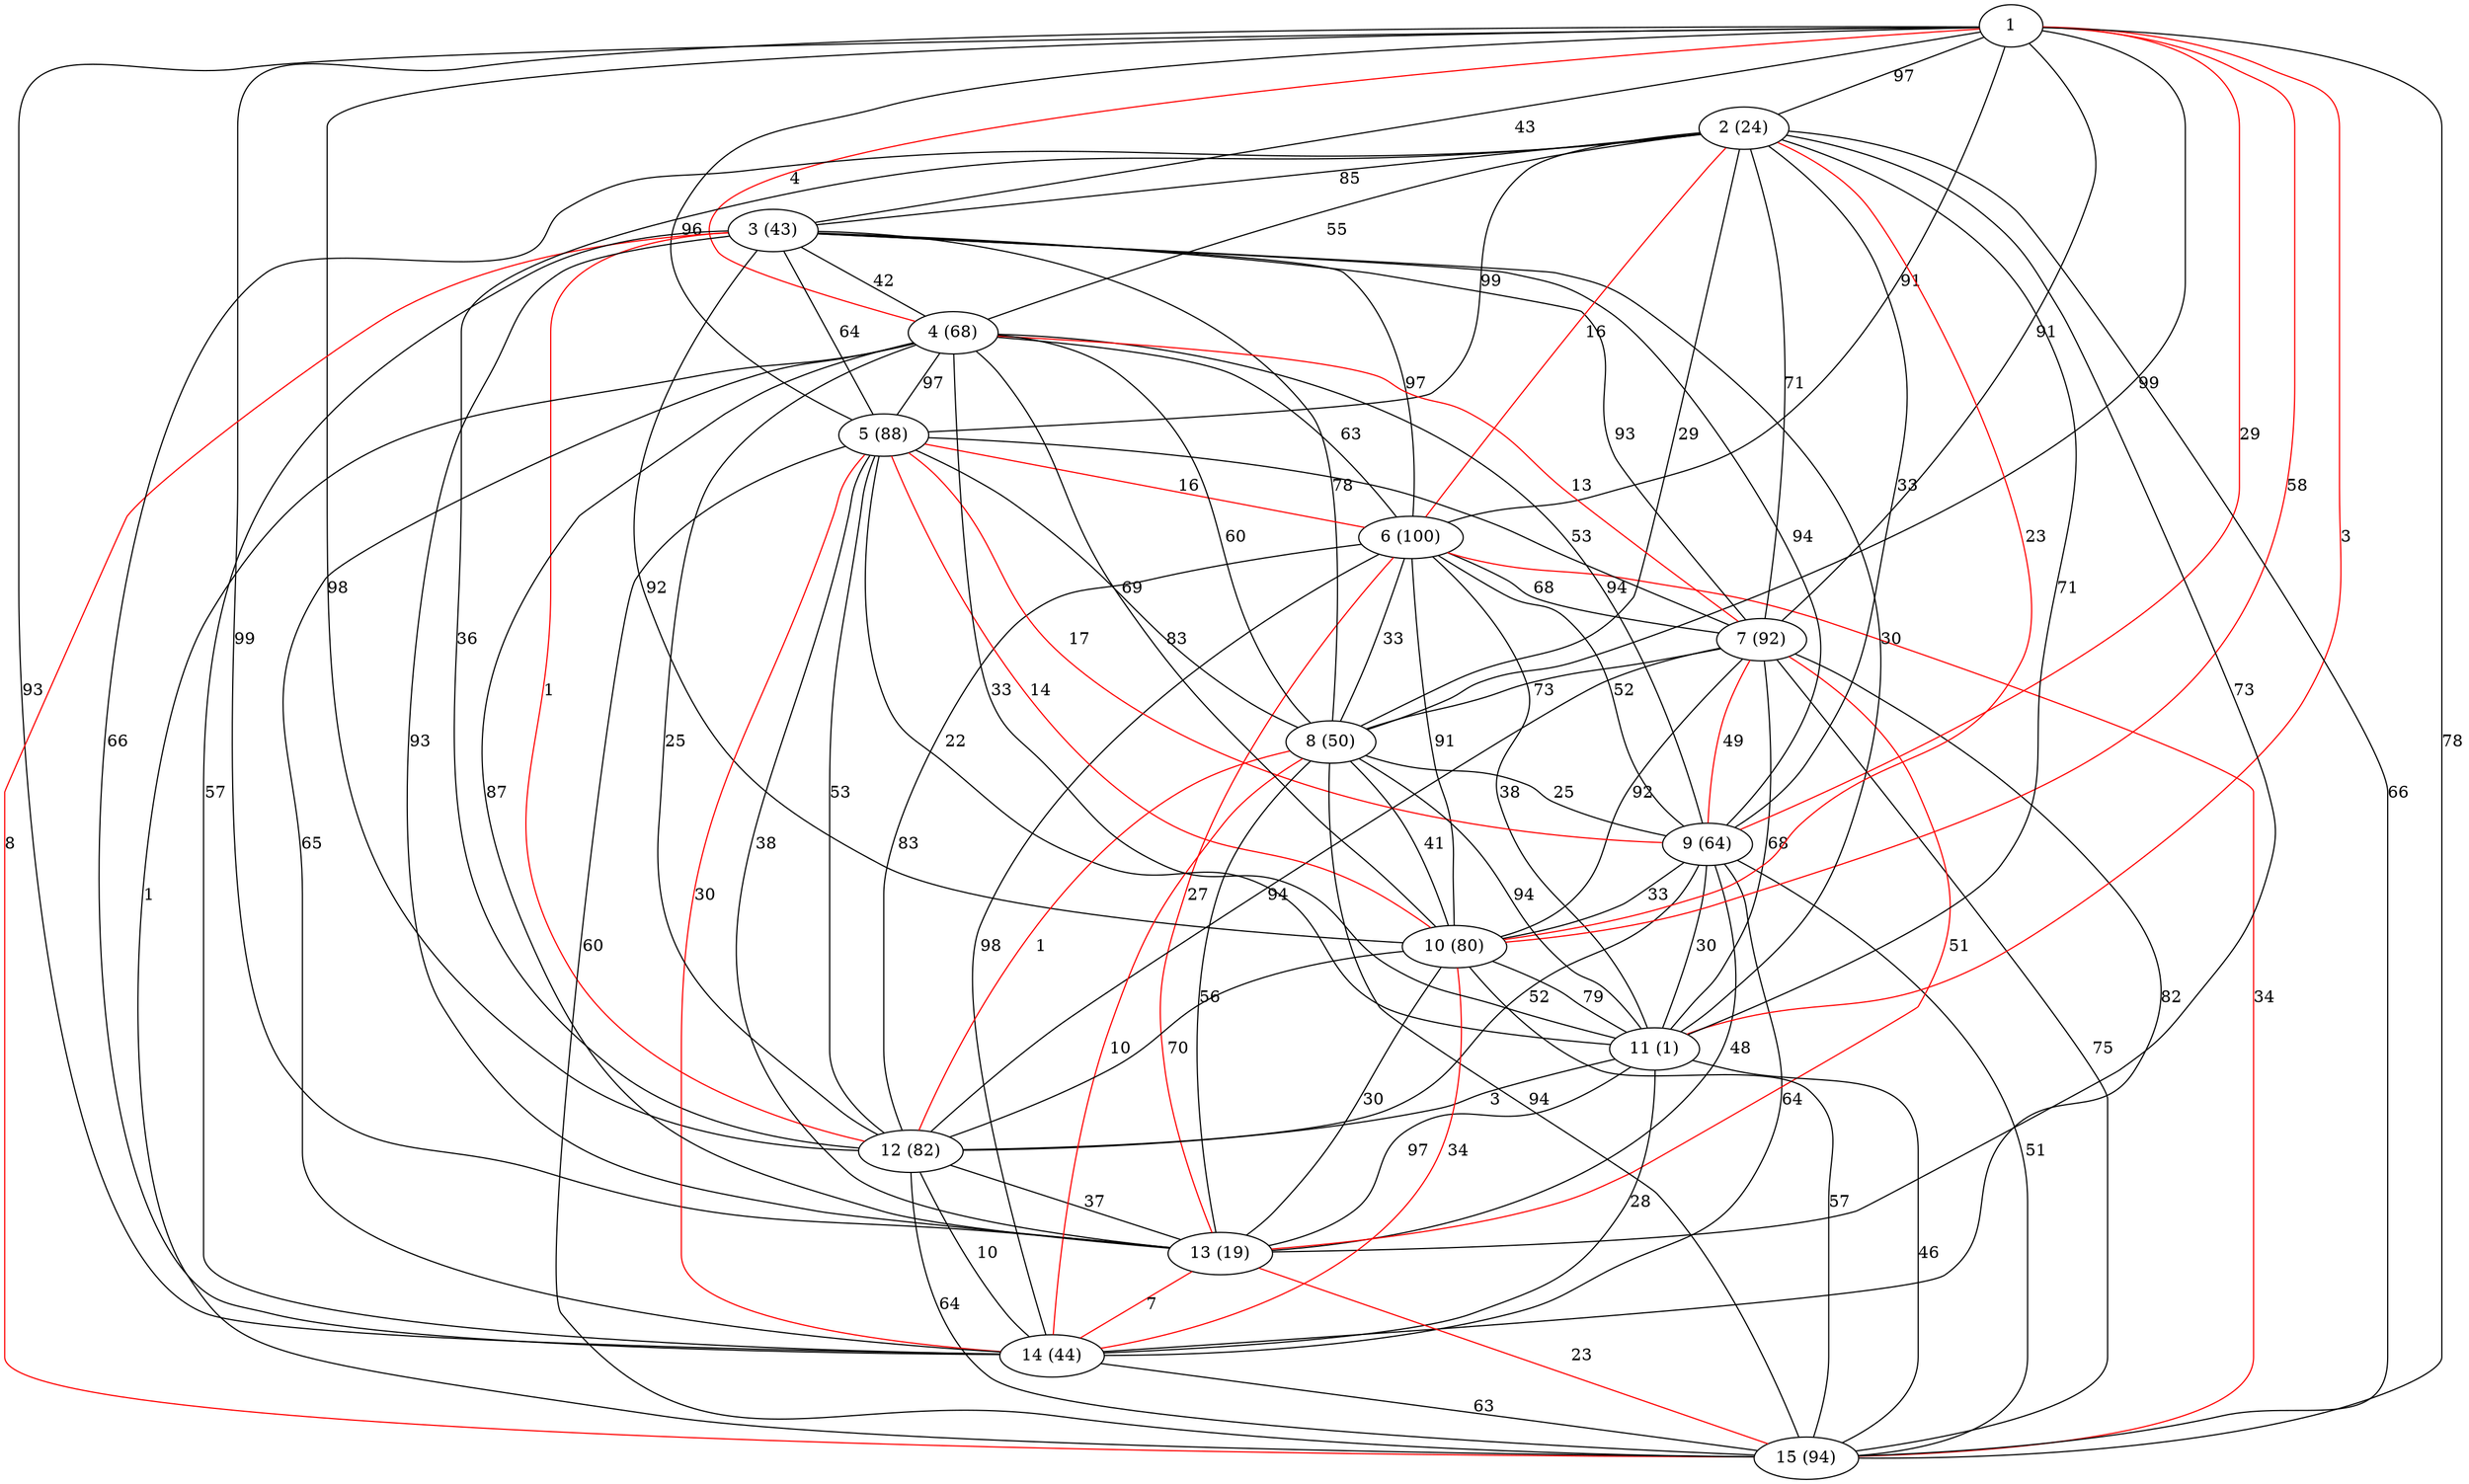 graph g {
6 -- 9 [label=52 color=black]
7 -- 12 [label=94 color=black]
1 -- 6 [label=91 color=black]
3 -- 7 [label=93 color=black]
2 -- 5 [label=99 color=black]
1 -- 11 [label=3 color=red]
5 -- 8 [label=69 color=black]
6 -- 7 [label=68 color=black]
6 -- 10 [label=91 color=black]
8 -- 15 [label=94 color=black]
4 -- 10 [label=83 color=black]
2 -- 6 [label=16 color=red]
9 -- 14 [label=64 color=black]
5 -- 11 [label=22 color=black]
4 -- 5 [label=97 color=black]
10 -- 13 [label=30 color=black]
14 -- 15 [label=63 color=black]
3 -- 12 [label=1 color=red]
1 -- 12 [label=98 color=black]
8 -- 12 [label=1 color=red]
4 -- 15 [label=1 color=black]
2 -- 11 [label=71 color=black]
5 -- 14 [label=30 color=red]
10 -- 14 [label=34 color=red]
6 -- 13 [label=27 color=red]
11 -- 15 [label=46 color=black]
7 -- 8 [label=73 color=black]
3 -- 11 [label=30 color=black]
1 -- 15 [label=78 color=black]
8 -- 9 [label=25 color=black]
4 -- 12 [label=25 color=black]
2 -- 12 [label=36 color=black]
6 -- 14 [label=98 color=black]
7 -- 15 [label=75 color=black]
12 -- 13 [label=37 color=black]
1 -- 5 [label=96 color=black]
3 -- 6 [label=97 color=black]
1 -- 10 [label=58 color=red]
6 -- 11 [label=38 color=black]
4 -- 11 [label=33 color=black]
3 -- 5 [label=64 color=black]
2 -- 7 [label=71 color=black]
9 -- 13 [label=48 color=black]
5 -- 10 [label=14 color=red]
4 -- 6 [label=63 color=black]
5 -- 7 [label=53 color=black]
3 -- 15 [label=8 color=red]
1 -- 3 [label=43 color=black]
8 -- 13 [label=56 color=black]
4 -- 8 [label=60 color=black]
2 -- 8 [label=29 color=black]
5 -- 13 [label=38 color=black]
10 -- 15 [label=57 color=black]
11 -- 14 [label=28 color=black]
7 -- 11 [label=68 color=black]
3 -- 10 [label=92 color=black]
1 -- 14 [label=93 color=black]
8 -- 10 [label=41 color=black]
4 -- 13 [label=87 color=black]
2 -- 13 [label=73 color=black]
9 -- 11 [label=30 color=black]
6 -- 15 [label=34 color=red]
11 -- 13 [label=97 color=black]
7 -- 14 [label=82 color=black]
12 -- 14 [label=10 color=black]
13 -- 15 [label=23 color=red]
1 -- 4 [label=4 color=red]
3 -- 9 [label=94 color=black]
2 -- 3 [label=85 color=black]
1 -- 9 [label=29 color=red]
2 -- 14 [label=66 color=black]
6 -- 8 [label=33 color=black]
7 -- 13 [label=51 color=red]
1 -- 7 [label=91 color=black]
3 -- 4 [label=42 color=black]
2 -- 4 [label=55 color=black]
9 -- 12 [label=52 color=black]
5 -- 9 [label=17 color=red]
4 -- 7 [label=13 color=red]
10 -- 11 [label=79 color=black]
5 -- 6 [label=16 color=red]
3 -- 14 [label=57 color=black]
1 -- 2 [label=97 color=black]
8 -- 14 [label=10 color=red]
4 -- 9 [label=94 color=black]
2 -- 9 [label=33 color=black]
9 -- 15 [label=51 color=black]
5 -- 12 [label=53 color=black]
10 -- 12 [label=70 color=black]
7 -- 10 [label=92 color=black]
3 -- 13 [label=93 color=black]
1 -- 13 [label=99 color=black]
8 -- 11 [label=94 color=black]
4 -- 14 [label=65 color=black]
2 -- 10 [label=23 color=red]
9 -- 10 [label=33 color=black]
5 -- 15 [label=60 color=black]
6 -- 12 [label=83 color=black]
11 -- 12 [label=3 color=black]
7 -- 9 [label=49 color=red]
12 -- 15 [label=64 color=black]
13 -- 14 [label=7 color=red]
3 -- 8 [label=78 color=black]
1 -- 8 [label=99 color=black]
2 -- 15 [label=66 color=black]
2 [label="2 (24)"]
3 [label="3 (43)"]
4 [label="4 (68)"]
5 [label="5 (88)"]
6 [label="6 (100)"]
7 [label="7 (92)"]
8 [label="8 (50)"]
9 [label="9 (64)"]
10 [label="10 (80)"]
11 [label="11 (1)"]
12 [label="12 (82)"]
13 [label="13 (19)"]
14 [label="14 (44)"]
15 [label="15 (94)"]
}